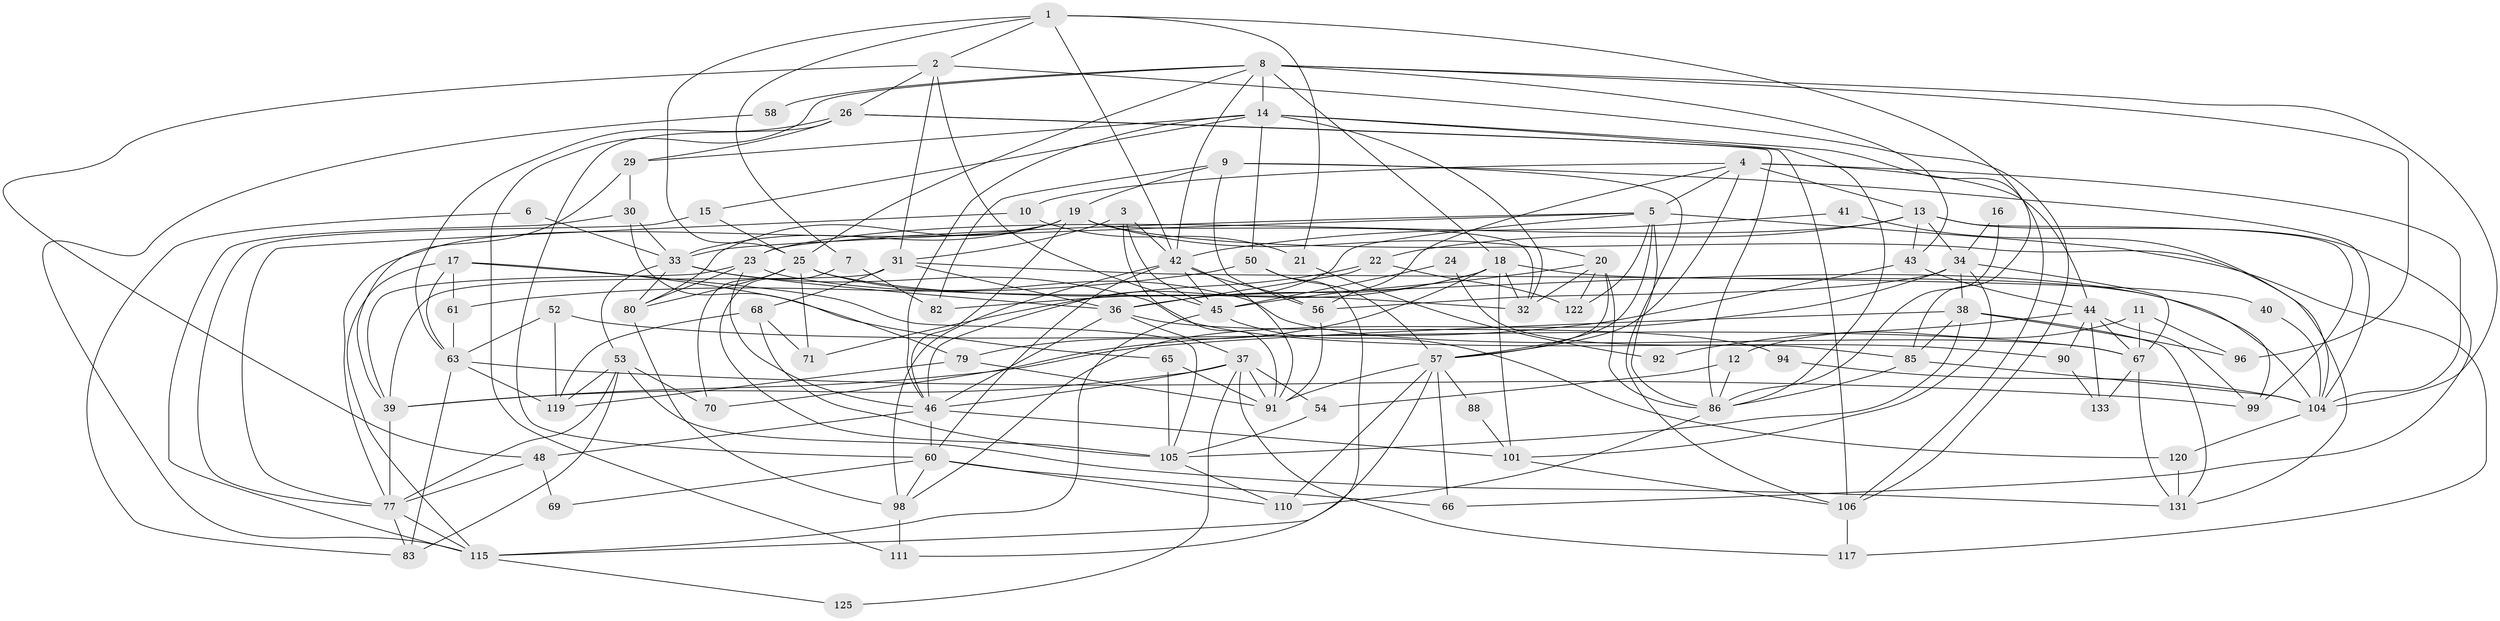 // original degree distribution, {4: 0.18518518518518517, 3: 0.3111111111111111, 5: 0.21481481481481482, 2: 0.14074074074074075, 6: 0.07407407407407407, 7: 0.06666666666666667, 8: 0.007407407407407408}
// Generated by graph-tools (version 1.1) at 2025/11/02/27/25 16:11:22]
// undirected, 90 vertices, 221 edges
graph export_dot {
graph [start="1"]
  node [color=gray90,style=filled];
  1 [super="+124"];
  2 [super="+64"];
  3 [super="+102"];
  4 [super="+28"];
  5 [super="+132"];
  6;
  7;
  8 [super="+47"];
  9 [super="+35"];
  10;
  11 [super="+59"];
  12;
  13 [super="+55"];
  14 [super="+84"];
  15;
  16;
  17 [super="+121"];
  18 [super="+81"];
  19 [super="+51"];
  20 [super="+87"];
  21;
  22 [super="+49"];
  23 [super="+27"];
  24;
  25 [super="+62"];
  26;
  29;
  30;
  31 [super="+127"];
  32 [super="+97"];
  33 [super="+113"];
  34 [super="+126"];
  36 [super="+72"];
  37 [super="+128"];
  38 [super="+76"];
  39 [super="+116"];
  40;
  41;
  42 [super="+75"];
  43 [super="+114"];
  44;
  45 [super="+134"];
  46 [super="+95"];
  48;
  50 [super="+100"];
  52;
  53 [super="+135"];
  54;
  56 [super="+107"];
  57 [super="+123"];
  58;
  60;
  61 [super="+78"];
  63 [super="+108"];
  65;
  66;
  67 [super="+73"];
  68 [super="+74"];
  69;
  70;
  71;
  77 [super="+93"];
  79;
  80;
  82;
  83;
  85 [super="+89"];
  86 [super="+109"];
  88;
  90 [super="+130"];
  91 [super="+103"];
  92;
  94;
  96;
  98;
  99;
  101 [super="+129"];
  104 [super="+118"];
  105 [super="+112"];
  106;
  110;
  111;
  115;
  117;
  119;
  120;
  122;
  125;
  131;
  133;
  1 -- 21;
  1 -- 2;
  1 -- 42;
  1 -- 85;
  1 -- 7;
  1 -- 25;
  2 -- 31;
  2 -- 26;
  2 -- 48;
  2 -- 106;
  2 -- 45;
  3 -- 91;
  3 -- 31;
  3 -- 45;
  3 -- 42;
  4 -- 57;
  4 -- 56;
  4 -- 13;
  4 -- 5;
  4 -- 104;
  4 -- 10;
  4 -- 44;
  5 -- 46;
  5 -- 117;
  5 -- 33;
  5 -- 23;
  5 -- 122;
  5 -- 57;
  5 -- 86;
  6 -- 83;
  6 -- 33;
  7 -- 82;
  7 -- 105;
  8 -- 25;
  8 -- 14;
  8 -- 18;
  8 -- 43;
  8 -- 111;
  8 -- 96;
  8 -- 58;
  8 -- 42;
  8 -- 104;
  9 -- 106;
  9 -- 82;
  9 -- 104;
  9 -- 19;
  9 -- 56;
  10 -- 77;
  10 -- 21;
  11 -- 96;
  11 -- 67;
  11 -- 12;
  12 -- 54;
  12 -- 86;
  13 -- 23 [weight=2];
  13 -- 66;
  13 -- 43;
  13 -- 22;
  13 -- 34;
  13 -- 99;
  14 -- 29;
  14 -- 15;
  14 -- 86;
  14 -- 32;
  14 -- 50;
  14 -- 106;
  14 -- 46;
  15 -- 77;
  15 -- 25;
  16 -- 34;
  16 -- 86;
  17 -- 105;
  17 -- 115;
  17 -- 61;
  17 -- 65;
  17 -- 63;
  18 -- 99;
  18 -- 82;
  18 -- 79;
  18 -- 36;
  18 -- 32;
  18 -- 101;
  19 -- 80;
  19 -- 20;
  19 -- 33;
  19 -- 131;
  19 -- 77;
  19 -- 46;
  19 -- 32;
  20 -- 57;
  20 -- 122;
  20 -- 45;
  20 -- 32;
  20 -- 86;
  21 -- 92;
  22 -- 36;
  22 -- 122;
  22 -- 71;
  23 -- 80;
  23 -- 32;
  23 -- 46;
  23 -- 39;
  24 -- 85 [weight=2];
  24 -- 45;
  25 -- 70;
  25 -- 71;
  25 -- 80;
  25 -- 104;
  25 -- 67;
  26 -- 106;
  26 -- 29;
  26 -- 60;
  26 -- 63;
  26 -- 86;
  29 -- 30;
  29 -- 39;
  30 -- 115;
  30 -- 79;
  30 -- 33;
  31 -- 36;
  31 -- 40 [weight=2];
  31 -- 68;
  31 -- 39;
  33 -- 80;
  33 -- 53;
  33 -- 90;
  33 -- 36;
  34 -- 56;
  34 -- 38;
  34 -- 67;
  34 -- 101;
  34 -- 98;
  36 -- 37;
  36 -- 46;
  36 -- 94;
  37 -- 91;
  37 -- 54;
  37 -- 117;
  37 -- 46;
  37 -- 125;
  37 -- 39;
  38 -- 131;
  38 -- 96;
  38 -- 85;
  38 -- 105;
  38 -- 39;
  39 -- 77;
  40 -- 104;
  41 -- 104;
  41 -- 42;
  42 -- 60;
  42 -- 56;
  42 -- 98;
  42 -- 91;
  42 -- 45;
  43 -- 44;
  43 -- 70;
  44 -- 99;
  44 -- 67;
  44 -- 92;
  44 -- 133;
  44 -- 90;
  45 -- 115;
  45 -- 120;
  46 -- 48;
  46 -- 60;
  46 -- 101;
  48 -- 69;
  48 -- 77;
  50 -- 111;
  50 -- 57;
  50 -- 61;
  52 -- 67;
  52 -- 119;
  52 -- 63;
  53 -- 131;
  53 -- 83;
  53 -- 70;
  53 -- 119;
  53 -- 77;
  54 -- 105;
  56 -- 91;
  57 -- 91;
  57 -- 66;
  57 -- 110;
  57 -- 115;
  57 -- 88;
  58 -- 115;
  60 -- 66;
  60 -- 69;
  60 -- 98;
  60 -- 110;
  61 -- 63;
  63 -- 83;
  63 -- 119;
  63 -- 99;
  65 -- 105;
  65 -- 91;
  67 -- 131;
  67 -- 133;
  68 -- 119;
  68 -- 105;
  68 -- 71;
  77 -- 115;
  77 -- 83;
  79 -- 119;
  79 -- 91;
  80 -- 98;
  85 -- 86;
  85 -- 104;
  86 -- 110;
  88 -- 101;
  90 -- 133;
  94 -- 104;
  98 -- 111;
  101 -- 106;
  104 -- 120;
  105 -- 110;
  106 -- 117;
  115 -- 125;
  120 -- 131;
}

